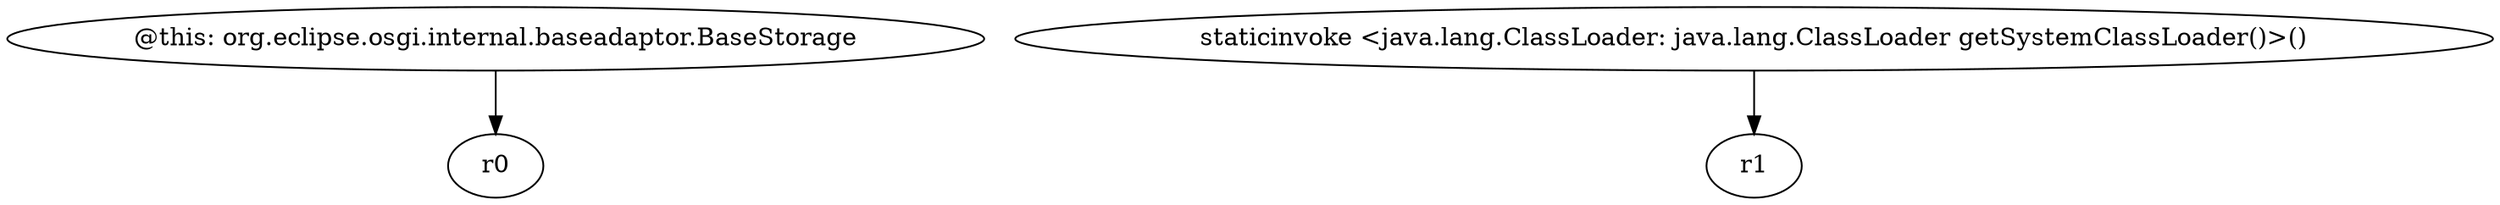 digraph g {
0[label="@this: org.eclipse.osgi.internal.baseadaptor.BaseStorage"]
1[label="r0"]
0->1[label=""]
2[label="staticinvoke <java.lang.ClassLoader: java.lang.ClassLoader getSystemClassLoader()>()"]
3[label="r1"]
2->3[label=""]
}